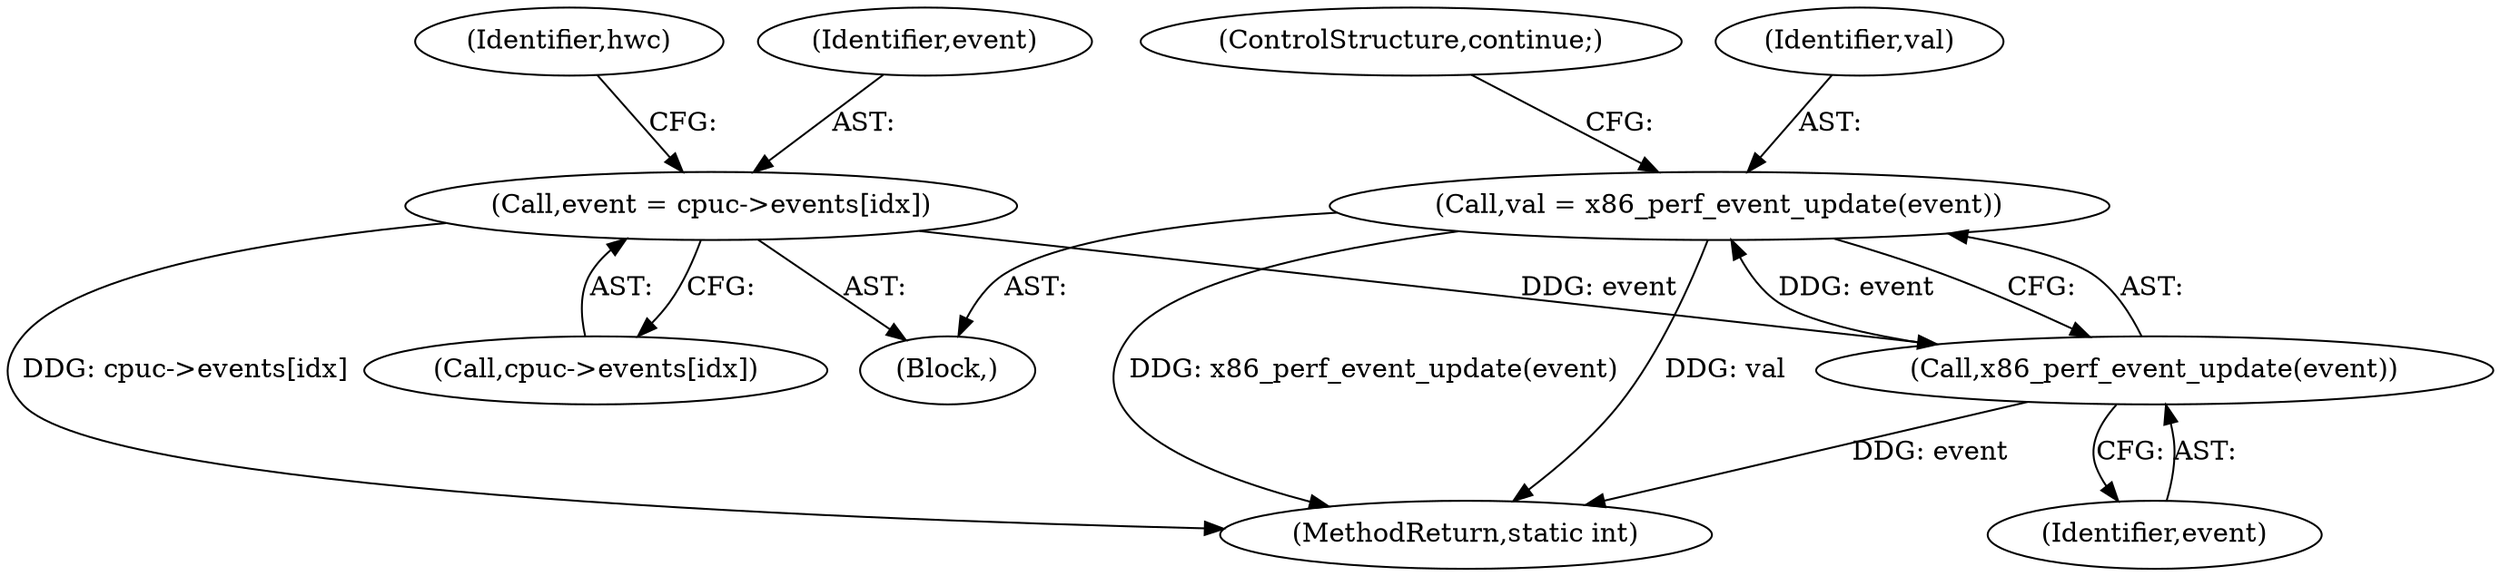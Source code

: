 digraph "0_linux_a8b0ca17b80e92faab46ee7179ba9e99ccb61233_49@API" {
"1000179" [label="(Call,val = x86_perf_event_update(event))"];
"1000181" [label="(Call,x86_perf_event_update(event))"];
"1000156" [label="(Call,event = cpuc->events[idx])"];
"1000164" [label="(Identifier,hwc)"];
"1000158" [label="(Call,cpuc->events[idx])"];
"1000183" [label="(ControlStructure,continue;)"];
"1000220" [label="(MethodReturn,static int)"];
"1000179" [label="(Call,val = x86_perf_event_update(event))"];
"1000182" [label="(Identifier,event)"];
"1000156" [label="(Call,event = cpuc->events[idx])"];
"1000180" [label="(Identifier,val)"];
"1000137" [label="(Block,)"];
"1000157" [label="(Identifier,event)"];
"1000181" [label="(Call,x86_perf_event_update(event))"];
"1000179" -> "1000137"  [label="AST: "];
"1000179" -> "1000181"  [label="CFG: "];
"1000180" -> "1000179"  [label="AST: "];
"1000181" -> "1000179"  [label="AST: "];
"1000183" -> "1000179"  [label="CFG: "];
"1000179" -> "1000220"  [label="DDG: x86_perf_event_update(event)"];
"1000179" -> "1000220"  [label="DDG: val"];
"1000181" -> "1000179"  [label="DDG: event"];
"1000181" -> "1000182"  [label="CFG: "];
"1000182" -> "1000181"  [label="AST: "];
"1000181" -> "1000220"  [label="DDG: event"];
"1000156" -> "1000181"  [label="DDG: event"];
"1000156" -> "1000137"  [label="AST: "];
"1000156" -> "1000158"  [label="CFG: "];
"1000157" -> "1000156"  [label="AST: "];
"1000158" -> "1000156"  [label="AST: "];
"1000164" -> "1000156"  [label="CFG: "];
"1000156" -> "1000220"  [label="DDG: cpuc->events[idx]"];
}

